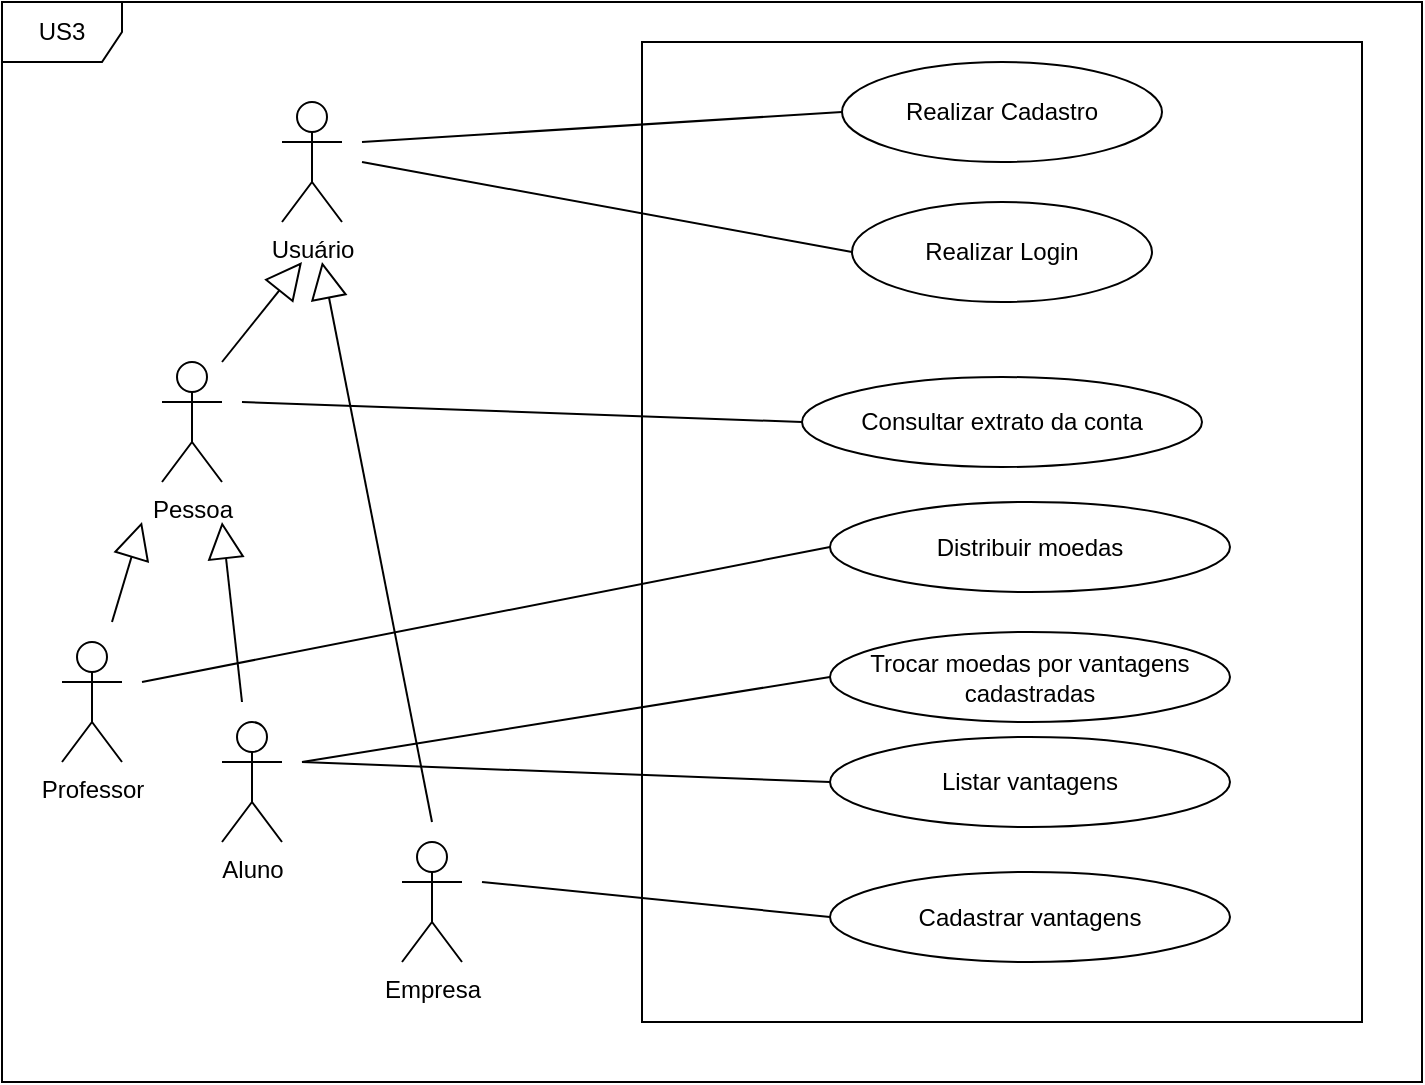 <mxfile version="21.2.9" type="device">
  <diagram name="Página-1" id="zZdcpeNf8V_d-15-9GkD">
    <mxGraphModel dx="880" dy="1628" grid="1" gridSize="10" guides="1" tooltips="1" connect="1" arrows="1" fold="1" page="1" pageScale="1" pageWidth="827" pageHeight="1169" math="0" shadow="0">
      <root>
        <mxCell id="0" />
        <mxCell id="1" parent="0" />
        <mxCell id="w5ixAtrGYWYDF9H7z7PE-1" value="Usuário&lt;br&gt;" style="shape=umlActor;verticalLabelPosition=bottom;verticalAlign=top;html=1;outlineConnect=0;" parent="1" vertex="1">
          <mxGeometry x="140" y="-440" width="30" height="60" as="geometry" />
        </mxCell>
        <mxCell id="w5ixAtrGYWYDF9H7z7PE-2" value="Empresa" style="shape=umlActor;verticalLabelPosition=bottom;verticalAlign=top;html=1;outlineConnect=0;" parent="1" vertex="1">
          <mxGeometry x="200" y="-70" width="30" height="60" as="geometry" />
        </mxCell>
        <mxCell id="w5ixAtrGYWYDF9H7z7PE-4" value="Aluno" style="shape=umlActor;verticalLabelPosition=bottom;verticalAlign=top;html=1;outlineConnect=0;" parent="1" vertex="1">
          <mxGeometry x="110" y="-130" width="30" height="60" as="geometry" />
        </mxCell>
        <mxCell id="w5ixAtrGYWYDF9H7z7PE-5" value="Professor" style="shape=umlActor;verticalLabelPosition=bottom;verticalAlign=top;html=1;outlineConnect=0;" parent="1" vertex="1">
          <mxGeometry x="30" y="-170" width="30" height="60" as="geometry" />
        </mxCell>
        <mxCell id="w5ixAtrGYWYDF9H7z7PE-6" value="Pessoa" style="shape=umlActor;verticalLabelPosition=bottom;verticalAlign=top;html=1;outlineConnect=0;" parent="1" vertex="1">
          <mxGeometry x="80" y="-310" width="30" height="60" as="geometry" />
        </mxCell>
        <mxCell id="w5ixAtrGYWYDF9H7z7PE-9" value="" style="endArrow=block;endSize=16;endFill=0;html=1;rounded=0;" parent="1" edge="1">
          <mxGeometry x="0.002" width="160" relative="1" as="geometry">
            <mxPoint x="55" y="-180" as="sourcePoint" />
            <mxPoint x="70" y="-230" as="targetPoint" />
            <mxPoint as="offset" />
          </mxGeometry>
        </mxCell>
        <mxCell id="w5ixAtrGYWYDF9H7z7PE-10" value="" style="endArrow=block;endSize=16;endFill=0;html=1;rounded=0;" parent="1" edge="1">
          <mxGeometry width="160" relative="1" as="geometry">
            <mxPoint x="110" y="-310" as="sourcePoint" />
            <mxPoint x="150" y="-360" as="targetPoint" />
          </mxGeometry>
        </mxCell>
        <mxCell id="w5ixAtrGYWYDF9H7z7PE-11" value="" style="endArrow=block;endSize=16;endFill=0;html=1;rounded=0;" parent="1" edge="1">
          <mxGeometry width="160" relative="1" as="geometry">
            <mxPoint x="215" y="-80" as="sourcePoint" />
            <mxPoint x="160" y="-360" as="targetPoint" />
          </mxGeometry>
        </mxCell>
        <mxCell id="w5ixAtrGYWYDF9H7z7PE-12" value="" style="endArrow=block;endSize=16;endFill=0;html=1;rounded=0;" parent="1" edge="1">
          <mxGeometry width="160" relative="1" as="geometry">
            <mxPoint x="120" y="-140" as="sourcePoint" />
            <mxPoint x="110" y="-230" as="targetPoint" />
          </mxGeometry>
        </mxCell>
        <mxCell id="w5ixAtrGYWYDF9H7z7PE-16" value="US3" style="shape=umlFrame;whiteSpace=wrap;html=1;pointerEvents=0;" parent="1" vertex="1">
          <mxGeometry y="-490" width="710" height="540" as="geometry" />
        </mxCell>
        <mxCell id="w5ixAtrGYWYDF9H7z7PE-18" value="" style="rounded=0;whiteSpace=wrap;html=1;" parent="1" vertex="1">
          <mxGeometry x="320" y="-470" width="360" height="490" as="geometry" />
        </mxCell>
        <mxCell id="w5ixAtrGYWYDF9H7z7PE-25" value="Realizar Cadastro" style="ellipse;whiteSpace=wrap;html=1;" parent="1" vertex="1">
          <mxGeometry x="420" y="-460" width="160" height="50" as="geometry" />
        </mxCell>
        <mxCell id="w5ixAtrGYWYDF9H7z7PE-26" value="Realizar Login" style="ellipse;whiteSpace=wrap;html=1;" parent="1" vertex="1">
          <mxGeometry x="425" y="-390" width="150" height="50" as="geometry" />
        </mxCell>
        <mxCell id="w5ixAtrGYWYDF9H7z7PE-27" value="Consultar extrato da conta" style="ellipse;whiteSpace=wrap;html=1;" parent="1" vertex="1">
          <mxGeometry x="400" y="-302.5" width="200" height="45" as="geometry" />
        </mxCell>
        <mxCell id="w5ixAtrGYWYDF9H7z7PE-32" value="Distribuir moedas" style="ellipse;whiteSpace=wrap;html=1;" parent="1" vertex="1">
          <mxGeometry x="414" y="-240" width="200" height="45" as="geometry" />
        </mxCell>
        <mxCell id="w5ixAtrGYWYDF9H7z7PE-33" value="Trocar moedas por vantagens cadastradas" style="ellipse;whiteSpace=wrap;html=1;" parent="1" vertex="1">
          <mxGeometry x="414" y="-175" width="200" height="45" as="geometry" />
        </mxCell>
        <mxCell id="w5ixAtrGYWYDF9H7z7PE-35" value="" style="endArrow=none;html=1;rounded=0;entryX=0;entryY=0.5;entryDx=0;entryDy=0;" parent="1" target="w5ixAtrGYWYDF9H7z7PE-25" edge="1">
          <mxGeometry width="50" height="50" relative="1" as="geometry">
            <mxPoint x="180" y="-420" as="sourcePoint" />
            <mxPoint x="440" y="-170" as="targetPoint" />
          </mxGeometry>
        </mxCell>
        <mxCell id="w5ixAtrGYWYDF9H7z7PE-36" value="" style="endArrow=none;html=1;rounded=0;entryX=0;entryY=0.5;entryDx=0;entryDy=0;" parent="1" target="w5ixAtrGYWYDF9H7z7PE-26" edge="1">
          <mxGeometry width="50" height="50" relative="1" as="geometry">
            <mxPoint x="180" y="-410" as="sourcePoint" />
            <mxPoint x="430" y="-425" as="targetPoint" />
          </mxGeometry>
        </mxCell>
        <mxCell id="w5ixAtrGYWYDF9H7z7PE-37" value="" style="endArrow=none;html=1;rounded=0;entryX=0;entryY=0.5;entryDx=0;entryDy=0;" parent="1" target="w5ixAtrGYWYDF9H7z7PE-27" edge="1">
          <mxGeometry width="50" height="50" relative="1" as="geometry">
            <mxPoint x="120" y="-290" as="sourcePoint" />
            <mxPoint x="435" y="-355" as="targetPoint" />
          </mxGeometry>
        </mxCell>
        <mxCell id="w5ixAtrGYWYDF9H7z7PE-39" value="" style="endArrow=none;html=1;rounded=0;entryX=0;entryY=0.5;entryDx=0;entryDy=0;" parent="1" target="w5ixAtrGYWYDF9H7z7PE-32" edge="1">
          <mxGeometry width="50" height="50" relative="1" as="geometry">
            <mxPoint x="70" y="-150" as="sourcePoint" />
            <mxPoint x="455" y="-335" as="targetPoint" />
          </mxGeometry>
        </mxCell>
        <mxCell id="w5ixAtrGYWYDF9H7z7PE-40" value="" style="endArrow=none;html=1;rounded=0;entryX=0;entryY=0.5;entryDx=0;entryDy=0;" parent="1" target="w5ixAtrGYWYDF9H7z7PE-33" edge="1">
          <mxGeometry width="50" height="50" relative="1" as="geometry">
            <mxPoint x="150" y="-110" as="sourcePoint" />
            <mxPoint x="465" y="-325" as="targetPoint" />
          </mxGeometry>
        </mxCell>
        <mxCell id="w5ixAtrGYWYDF9H7z7PE-42" value="Cadastrar vantagens" style="ellipse;whiteSpace=wrap;html=1;" parent="1" vertex="1">
          <mxGeometry x="414" y="-55" width="200" height="45" as="geometry" />
        </mxCell>
        <mxCell id="w5ixAtrGYWYDF9H7z7PE-43" value="" style="endArrow=none;html=1;rounded=0;entryX=0;entryY=0.5;entryDx=0;entryDy=0;" parent="1" target="w5ixAtrGYWYDF9H7z7PE-42" edge="1">
          <mxGeometry width="50" height="50" relative="1" as="geometry">
            <mxPoint x="240" y="-50" as="sourcePoint" />
            <mxPoint x="440" y="-160" as="targetPoint" />
          </mxGeometry>
        </mxCell>
        <mxCell id="2Ves_JCTpTX_pLC776pR-1" value="Listar vantagens" style="ellipse;whiteSpace=wrap;html=1;" vertex="1" parent="1">
          <mxGeometry x="414" y="-122.5" width="200" height="45" as="geometry" />
        </mxCell>
        <mxCell id="2Ves_JCTpTX_pLC776pR-2" value="" style="endArrow=none;html=1;rounded=0;entryX=0;entryY=0.5;entryDx=0;entryDy=0;" edge="1" parent="1" target="2Ves_JCTpTX_pLC776pR-1">
          <mxGeometry width="50" height="50" relative="1" as="geometry">
            <mxPoint x="150" y="-110" as="sourcePoint" />
            <mxPoint x="424" y="-142" as="targetPoint" />
          </mxGeometry>
        </mxCell>
      </root>
    </mxGraphModel>
  </diagram>
</mxfile>
